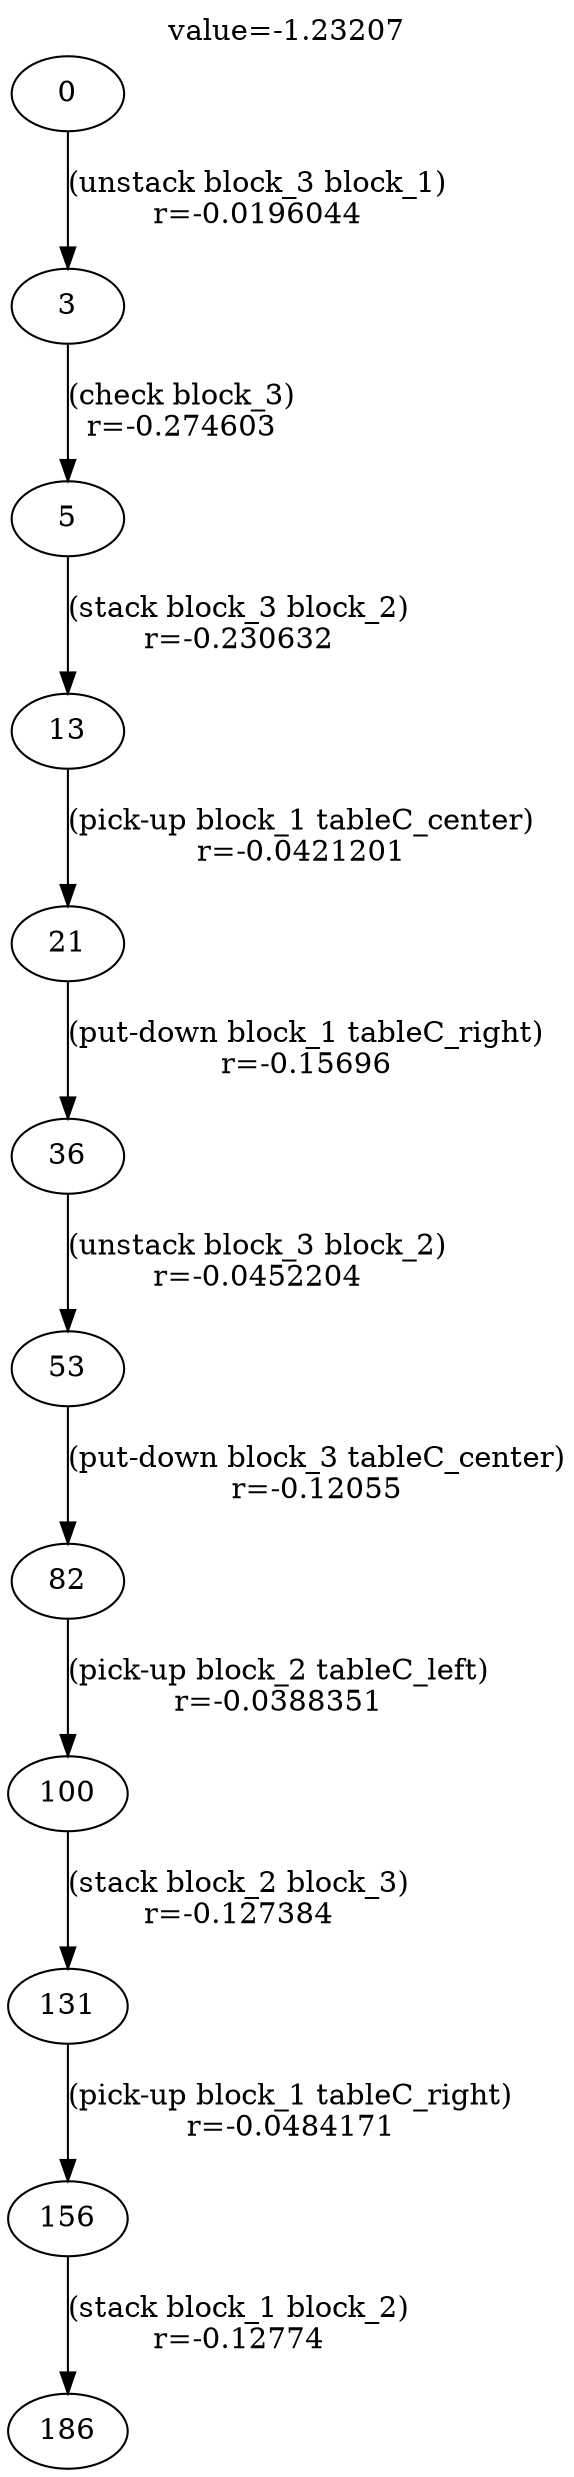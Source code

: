 digraph g{
label="value=-1.23207"
labelloc=top
0->3 [ label="(unstack block_3 block_1)
r=-0.0196044" ];
3->5 [ label="(check block_3)
r=-0.274603" ];
5->13 [ label="(stack block_3 block_2)
r=-0.230632" ];
13->21 [ label="(pick-up block_1 tableC_center)
r=-0.0421201" ];
21->36 [ label="(put-down block_1 tableC_right)
r=-0.15696" ];
36->53 [ label="(unstack block_3 block_2)
r=-0.0452204" ];
53->82 [ label="(put-down block_3 tableC_center)
r=-0.12055" ];
82->100 [ label="(pick-up block_2 tableC_left)
r=-0.0388351" ];
100->131 [ label="(stack block_2 block_3)
r=-0.127384" ];
131->156 [ label="(pick-up block_1 tableC_right)
r=-0.0484171" ];
156->186 [ label="(stack block_1 block_2)
r=-0.12774" ];
}
